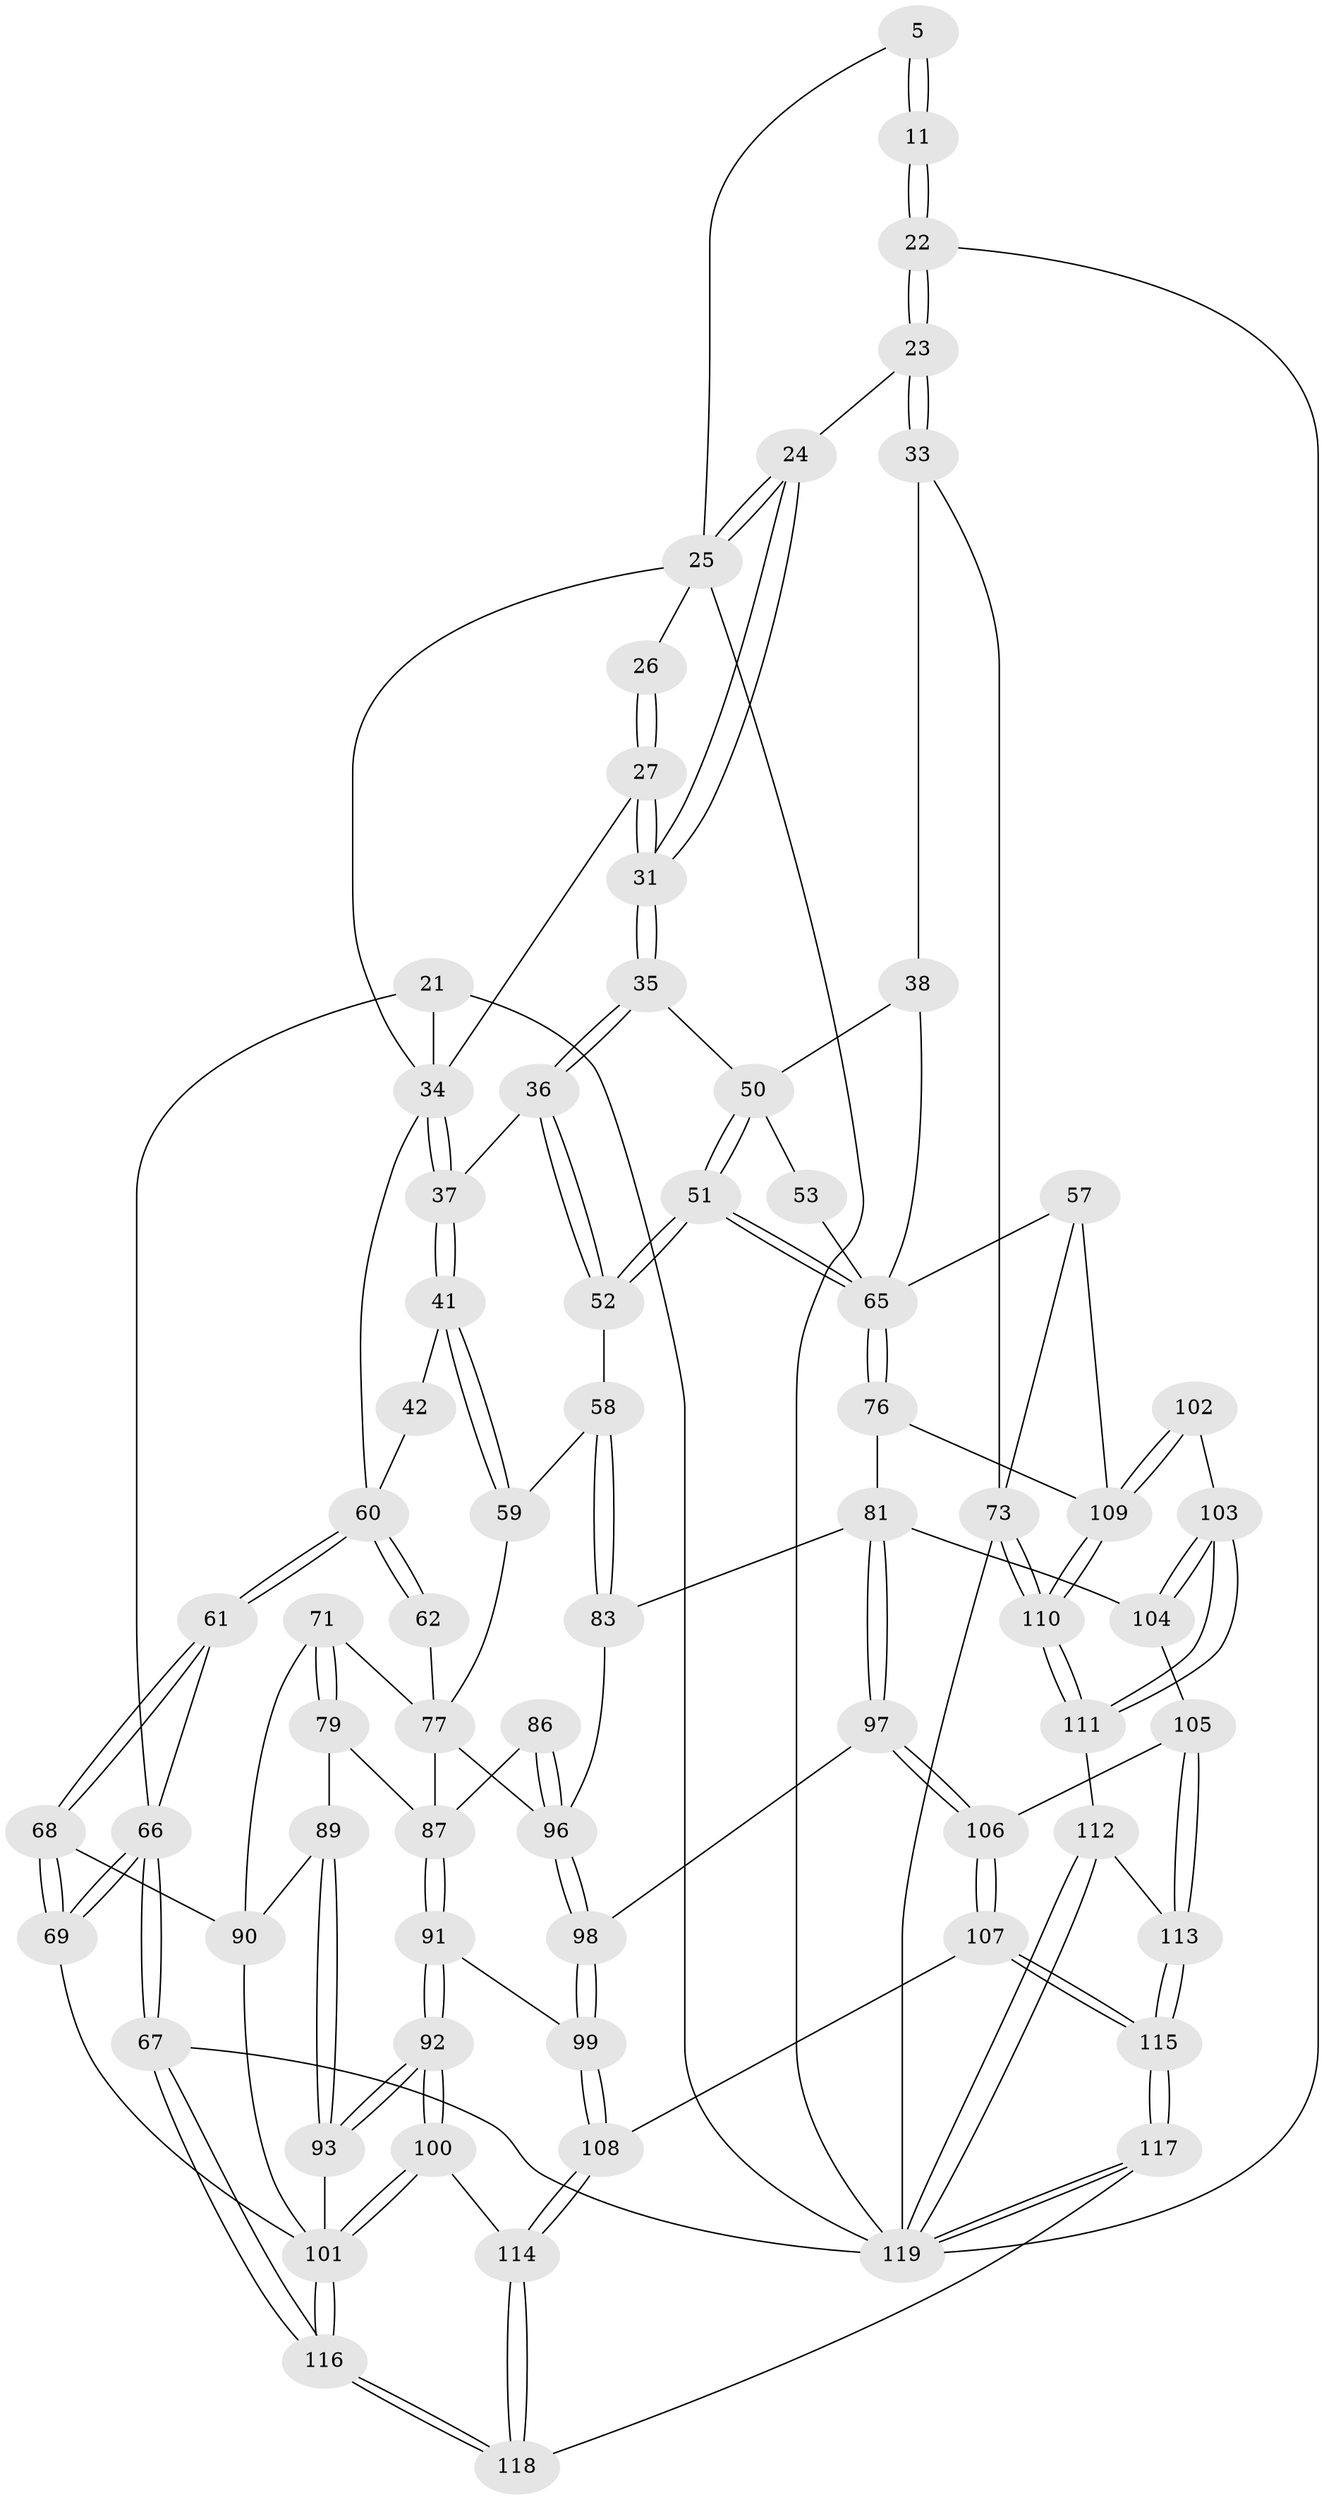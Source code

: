 // original degree distribution, {3: 0.01680672268907563, 4: 0.24369747899159663, 5: 0.5210084033613446, 6: 0.2184873949579832}
// Generated by graph-tools (version 1.1) at 2025/06/03/04/25 22:06:19]
// undirected, 71 vertices, 170 edges
graph export_dot {
graph [start="1"]
  node [color=gray90,style=filled];
  5 [pos="+0.7208618330982118+0.045644264703445195"];
  11 [pos="+0.8586000787663428+0.07200186105060498",super="+10+6"];
  21 [pos="+0.1809073617274103+0.0505739796919737",super="+19+16"];
  22 [pos="+0.8721851005768395+0.1407281215311395",super="+9"];
  23 [pos="+0.8629810466538765+0.1730158775553741"];
  24 [pos="+0.7789971440308319+0.17697756142628643"];
  25 [pos="+0.7560925642083421+0.14294258028821966",super="+4+14"];
  26 [pos="+0.6432564216155706+0.13186295130894632"];
  27 [pos="+0.6506506589492473+0.21126187638443508"];
  31 [pos="+0.6973943666653634+0.2383993971680997"];
  33 [pos="+0.9321671021419935+0.25988585024539645"];
  34 [pos="+0.49098691769210506+0.202359068383323",super="+28+15+18+30"];
  35 [pos="+0.6917430891748058+0.31222759542032313"];
  36 [pos="+0.625715097432222+0.35622007028903185"];
  37 [pos="+0.48373642906405806+0.3060784066429438"];
  38 [pos="+0.8983771863228875+0.32681662613559415"];
  41 [pos="+0.4427901272355953+0.3545134568308694"];
  42 [pos="+0.36018411099019637+0.36055609113518167"];
  50 [pos="+0.7322177717857207+0.44365863178085563",super="+40+39"];
  51 [pos="+0.6998177326097188+0.5295271473461547"];
  52 [pos="+0.6169086864572081+0.5009211188256428"];
  53 [pos="+0.7960906049927657+0.42433161757639104"];
  57 [pos="+1+0.6182098644890223"];
  58 [pos="+0.5939426965077717+0.5087459661059567"];
  59 [pos="+0.4967448643817299+0.5078049353679474"];
  60 [pos="+0.14365921421140423+0.4602635704019438",super="+48+46+49"];
  61 [pos="+0.1426128221220368+0.4619102282271905",super="+45"];
  62 [pos="+0.32836949640393465+0.4074597195168265"];
  65 [pos="+0.7563367249492822+0.5819179318359194",super="+55+54"];
  66 [pos="+0+0.7070698579239562",super="+44+20"];
  67 [pos="+0+1"];
  68 [pos="+0.12970859880882765+0.552938583782707"];
  69 [pos="+0+0.6990735433079832"];
  71 [pos="+0.2957446655242868+0.5298620866278659"];
  73 [pos="+1+1",super="+56+32"];
  76 [pos="+0.7667591406058223+0.6580181739082255"];
  77 [pos="+0.4709740559498626+0.5573024649172056",super="+63+64"];
  79 [pos="+0.39192349279583555+0.616183038893454"];
  81 [pos="+0.6800175119823263+0.7008428924729692",super="+80"];
  83 [pos="+0.5877927014613458+0.5954727967963945",super="+82"];
  86 [pos="+0.49765446286558535+0.7002913174801458"];
  87 [pos="+0.44671490400701774+0.6882559403962134",super="+78"];
  89 [pos="+0.3871513920040404+0.6189495089730136"];
  90 [pos="+0.26298692868741214+0.6253977485098677",super="+70"];
  91 [pos="+0.36750348137045585+0.8066587605151756"];
  92 [pos="+0.32460028038437955+0.8265137917942333"];
  93 [pos="+0.30119900650410525+0.7008804095319606"];
  96 [pos="+0.5367094912139815+0.7467975645787183",super="+88+85"];
  97 [pos="+0.5920118018176459+0.8041126811228775"];
  98 [pos="+0.5374107975017287+0.7518706509745002"];
  99 [pos="+0.4689700148858165+0.8236691011268666"];
  100 [pos="+0.3167941780920193+0.8361995162390331"];
  101 [pos="+0.2508603801846661+0.8902512180514802",super="+95+94"];
  102 [pos="+0.8726280064908156+0.8763055611493045"];
  103 [pos="+0.8487252290780478+0.8792589978281292"];
  104 [pos="+0.7534630255115722+0.8211966709788483"];
  105 [pos="+0.7460540300924999+0.8276547371916212"];
  106 [pos="+0.5946367637402548+0.8604958619896186"];
  107 [pos="+0.5740385240912657+0.8921378735060429"];
  108 [pos="+0.5615547374036692+0.8967584427868661"];
  109 [pos="+0.9102942138282815+0.8866571806629044",super="+74+75"];
  110 [pos="+1+1"];
  111 [pos="+0.819994358585906+0.9462748601692123"];
  112 [pos="+0.8039237218593895+0.9700668706870926"];
  113 [pos="+0.7135599140615507+0.9203040189149557"];
  114 [pos="+0.5164333803000677+0.9607896140545079"];
  115 [pos="+0.6714473781159599+0.967568771778725"];
  116 [pos="+0.2640270748182749+1"];
  117 [pos="+0.7246274375104517+1"];
  118 [pos="+0.45270708416933453+1"];
  119 [pos="+0.7251669487991806+1",super="+72+2"];
  5 -- 11 [weight=2];
  5 -- 11;
  5 -- 25;
  11 -- 22 [weight=2];
  11 -- 22;
  21 -- 66 [weight=2];
  21 -- 119 [weight=2];
  21 -- 34 [weight=4];
  22 -- 23;
  22 -- 23;
  22 -- 119;
  23 -- 24;
  23 -- 33;
  23 -- 33;
  24 -- 25;
  24 -- 25;
  24 -- 31;
  24 -- 31;
  25 -- 26 [weight=2];
  25 -- 119;
  25 -- 34;
  26 -- 27;
  26 -- 27;
  27 -- 31;
  27 -- 31;
  27 -- 34;
  31 -- 35;
  31 -- 35;
  33 -- 38;
  33 -- 73;
  34 -- 37;
  34 -- 37;
  34 -- 60 [weight=2];
  35 -- 36;
  35 -- 36;
  35 -- 50;
  36 -- 37;
  36 -- 52;
  36 -- 52;
  37 -- 41;
  37 -- 41;
  38 -- 50;
  38 -- 65;
  41 -- 42;
  41 -- 59;
  41 -- 59;
  42 -- 60 [weight=2];
  50 -- 51;
  50 -- 51;
  50 -- 53 [weight=2];
  51 -- 52;
  51 -- 52;
  51 -- 65;
  51 -- 65;
  52 -- 58;
  53 -- 65;
  57 -- 109;
  57 -- 73;
  57 -- 65;
  58 -- 59;
  58 -- 83;
  58 -- 83;
  59 -- 77;
  60 -- 61 [weight=2];
  60 -- 61;
  60 -- 62 [weight=2];
  60 -- 62;
  61 -- 68;
  61 -- 68;
  61 -- 66;
  62 -- 77;
  65 -- 76;
  65 -- 76;
  66 -- 67 [weight=2];
  66 -- 67;
  66 -- 69;
  66 -- 69;
  67 -- 116;
  67 -- 116;
  67 -- 119;
  68 -- 69;
  68 -- 69;
  68 -- 90;
  69 -- 101;
  71 -- 79;
  71 -- 79;
  71 -- 90;
  71 -- 77;
  73 -- 110;
  73 -- 110;
  73 -- 119 [weight=2];
  76 -- 109;
  76 -- 81;
  77 -- 96;
  77 -- 87;
  79 -- 89;
  79 -- 87;
  81 -- 97;
  81 -- 97;
  81 -- 83;
  81 -- 104;
  83 -- 96 [weight=2];
  86 -- 87;
  86 -- 96 [weight=2];
  86 -- 96;
  87 -- 91;
  87 -- 91;
  89 -- 90;
  89 -- 93;
  89 -- 93;
  90 -- 101;
  91 -- 92;
  91 -- 92;
  91 -- 99;
  92 -- 93;
  92 -- 93;
  92 -- 100;
  92 -- 100;
  93 -- 101;
  96 -- 98;
  96 -- 98;
  97 -- 98;
  97 -- 106;
  97 -- 106;
  98 -- 99;
  98 -- 99;
  99 -- 108;
  99 -- 108;
  100 -- 101;
  100 -- 101;
  100 -- 114;
  101 -- 116;
  101 -- 116;
  102 -- 103;
  102 -- 109 [weight=2];
  102 -- 109;
  103 -- 104;
  103 -- 104;
  103 -- 111;
  103 -- 111;
  104 -- 105;
  105 -- 106;
  105 -- 113;
  105 -- 113;
  106 -- 107;
  106 -- 107;
  107 -- 108;
  107 -- 115;
  107 -- 115;
  108 -- 114;
  108 -- 114;
  109 -- 110;
  109 -- 110;
  110 -- 111;
  110 -- 111;
  111 -- 112;
  112 -- 113;
  112 -- 119;
  112 -- 119;
  113 -- 115;
  113 -- 115;
  114 -- 118;
  114 -- 118;
  115 -- 117;
  115 -- 117;
  116 -- 118;
  116 -- 118;
  117 -- 118;
  117 -- 119;
  117 -- 119;
}
